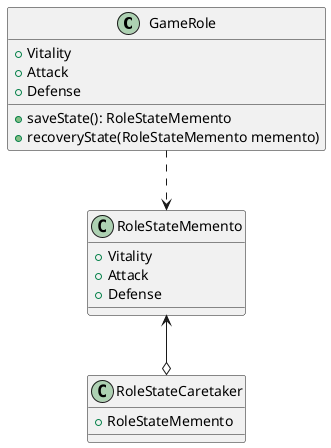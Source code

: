 @startuml design

class GameRole {
    + Vitality
    + Attack
    + Defense
    + saveState(): RoleStateMemento
    + recoveryState(RoleStateMemento memento)
}

class RoleStateMemento {
    + Vitality
    + Attack
    + Defense
}

GameRole ..> RoleStateMemento

class RoleStateCaretaker{
    + RoleStateMemento
}

RoleStateMemento <--o RoleStateCaretaker

@enduml